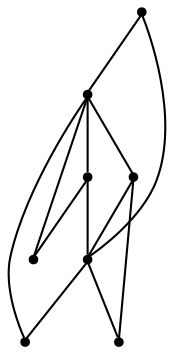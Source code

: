 graph {
  node [shape=point,comment="{\"directed\":false,\"doi\":\"10.1007/978-3-031-49272-3_21\",\"figure\":\"5 (4)\"}"]

  v0 [pos="279.3851321901101,253.1535678918528"]
  v1 [pos="492.0033955207915,253.1535678918528"]
  v2 [pos="639.1976422484364,416.69947154686844"]
  v3 [pos="492.00339552079157,318.5715128548277"]
  v4 [pos="456.01741433153745,318.5715128548277"]
  v5 [pos="426.58045197230365,351.2804853363151"]
  v6 [pos="426.58045197230365,416.69843029928995"]
  v7 [pos="462.56223632598966,351.28152658389354"]

  v6 -- v2 [id="-3",pos="426.58045197230365,416.69843029928995 639.1976422484364,416.69947154686844 639.1976422484364,416.69947154686844 639.1976422484364,416.69947154686844"]
  v1 -- v0 [id="-5",pos="492.0033955207915,253.1535678918528 279.3851321901101,253.1535678918528 279.3851321901101,253.1535678918528 279.3851321901101,253.1535678918528"]
  v3 -- v2 [id="-8",pos="492.00339552079157,318.5715128548277 639.1976422484364,416.69947154686844 639.1976422484364,416.69947154686844 639.1976422484364,416.69947154686844"]
  v3 -- v1 [id="-9",pos="492.00339552079157,318.5715128548277 492.0033955207915,253.1535678918528 492.0033955207915,253.1535678918528 492.0033955207915,253.1535678918528"]
  v3 -- v4 [id="-10",pos="492.00339552079157,318.5715128548277 456.01741433153745,318.5715128548277 456.01741433153745,318.5715128548277 456.01741433153745,318.5715128548277"]
  v1 -- v5 [id="-12",pos="492.0033955207915,253.1535678918528 426.58045197230365,351.2804853363151 426.58045197230365,351.2804853363151 426.58045197230365,351.2804853363151"]
  v3 -- v6 [id="-13",pos="492.00339552079157,318.5715128548277 426.58045197230365,416.69843029928995 426.58045197230365,416.69843029928995 426.58045197230365,416.69843029928995"]
  v7 -- v3 [id="-15",pos="462.56223632598966,351.28152658389354 492.00339552079157,318.5715128548277 492.00339552079157,318.5715128548277 492.00339552079157,318.5715128548277"]
  v7 -- v5 [id="-16",pos="462.56223632598966,351.28152658389354 426.58045197230365,351.2804853363151 426.58045197230365,351.2804853363151 426.58045197230365,351.2804853363151"]
  v5 -- v0 [id="-18",pos="426.58045197230365,351.2804853363151 279.3851321901101,253.1535678918528 279.3851321901101,253.1535678918528 279.3851321901101,253.1535678918528"]
  v5 -- v4 [id="-20",pos="426.58045197230365,351.2804853363151 456.01741433153745,318.5715128548277 456.01741433153745,318.5715128548277 456.01741433153745,318.5715128548277"]
  v6 -- v5 [id="-21",pos="426.58045197230365,416.69843029928995 426.58045197230365,351.2804853363151 426.58045197230365,351.2804853363151 426.58045197230365,351.2804853363151"]
}